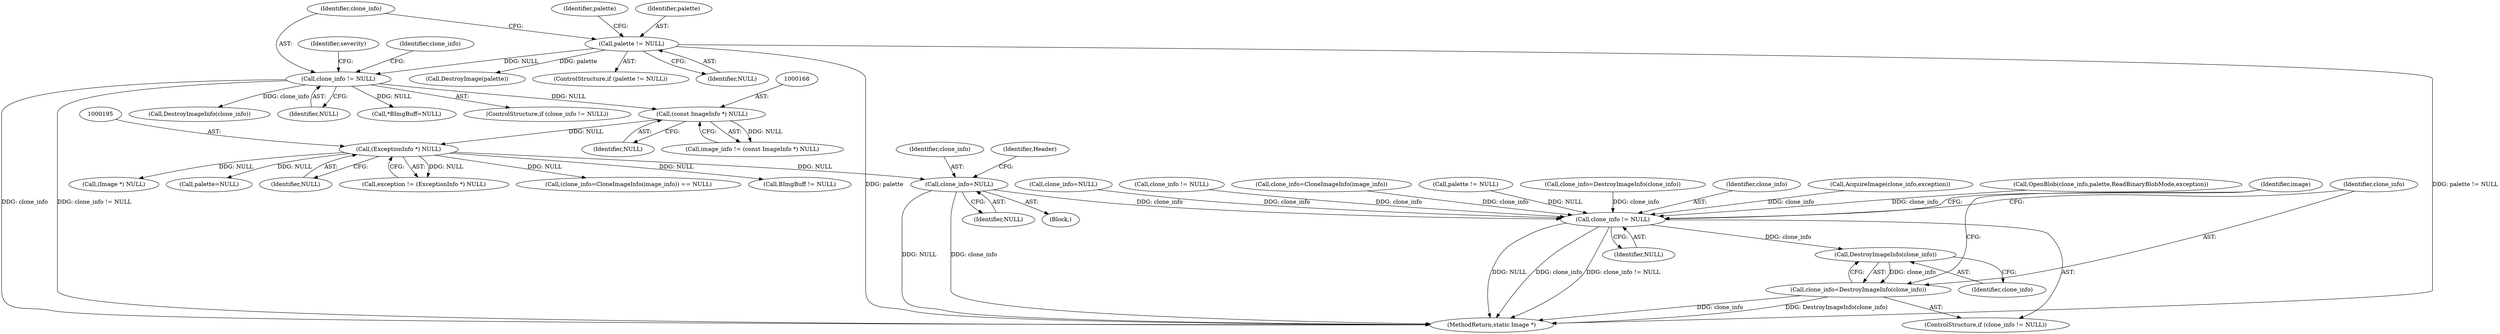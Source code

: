 digraph "0_ImageMagick_cdb383749ef7b68a38891440af8cc23e0115306d@pointer" {
"1000231" [label="(Call,clone_info=NULL)"];
"1000194" [label="(Call,(ExceptionInfo *) NULL)"];
"1000167" [label="(Call,(const ImageInfo *) NULL)"];
"1000133" [label="(Call,clone_info != NULL)"];
"1000125" [label="(Call,palette != NULL)"];
"1001498" [label="(Call,clone_info != NULL)"];
"1001503" [label="(Call,DestroyImageInfo(clone_info))"];
"1001501" [label="(Call,clone_info=DestroyImageInfo(clone_info))"];
"1000192" [label="(Call,exception != (ExceptionInfo *) NULL)"];
"1000169" [label="(Identifier,NULL)"];
"1001500" [label="(Identifier,NULL)"];
"1001508" [label="(Identifier,image)"];
"1001524" [label="(MethodReturn,static Image *)"];
"1001153" [label="(Call,clone_info=DestroyImageInfo(clone_info))"];
"1000194" [label="(Call,(ExceptionInfo *) NULL)"];
"1000126" [label="(Identifier,palette)"];
"1001497" [label="(ControlStructure,if (clone_info != NULL))"];
"1001503" [label="(Call,DestroyImageInfo(clone_info))"];
"1001499" [label="(Identifier,clone_info)"];
"1000122" [label="(Block,)"];
"1000621" [label="(Call,AcquireImage(clone_info,exception))"];
"1001502" [label="(Identifier,clone_info)"];
"1000628" [label="(Call,OpenBlob(clone_info,palette,ReadBinaryBlobMode,exception))"];
"1001498" [label="(Call,clone_info != NULL)"];
"1000472" [label="(Call,(clone_info=CloneImageInfo(image_info)) == NULL)"];
"1000138" [label="(Call,DestroyImageInfo(clone_info))"];
"1000141" [label="(Identifier,severity)"];
"1001480" [label="(Call,BImgBuff != NULL)"];
"1000130" [label="(Call,DestroyImage(palette))"];
"1000231" [label="(Call,clone_info=NULL)"];
"1000165" [label="(Call,image_info != (const ImageInfo *) NULL)"];
"1000134" [label="(Identifier,clone_info)"];
"1000233" [label="(Identifier,NULL)"];
"1000135" [label="(Identifier,NULL)"];
"1000137" [label="(Identifier,clone_info)"];
"1000125" [label="(Call,palette != NULL)"];
"1001504" [label="(Identifier,clone_info)"];
"1000133" [label="(Call,clone_info != NULL)"];
"1000159" [label="(Call,*BImgBuff=NULL)"];
"1000124" [label="(ControlStructure,if (palette != NULL))"];
"1000613" [label="(Call,clone_info=NULL)"];
"1001150" [label="(Call,clone_info != NULL)"];
"1000129" [label="(Identifier,palette)"];
"1000232" [label="(Identifier,clone_info)"];
"1000473" [label="(Call,clone_info=CloneImageInfo(image_info))"];
"1000127" [label="(Identifier,NULL)"];
"1001490" [label="(Call,palette != NULL)"];
"1000196" [label="(Identifier,NULL)"];
"1000236" [label="(Identifier,Header)"];
"1000132" [label="(ControlStructure,if (clone_info != NULL))"];
"1000225" [label="(Call,(Image *) NULL)"];
"1000167" [label="(Call,(const ImageInfo *) NULL)"];
"1001501" [label="(Call,clone_info=DestroyImageInfo(clone_info))"];
"1000228" [label="(Call,palette=NULL)"];
"1000231" -> "1000122"  [label="AST: "];
"1000231" -> "1000233"  [label="CFG: "];
"1000232" -> "1000231"  [label="AST: "];
"1000233" -> "1000231"  [label="AST: "];
"1000236" -> "1000231"  [label="CFG: "];
"1000231" -> "1001524"  [label="DDG: NULL"];
"1000231" -> "1001524"  [label="DDG: clone_info"];
"1000194" -> "1000231"  [label="DDG: NULL"];
"1000231" -> "1001498"  [label="DDG: clone_info"];
"1000194" -> "1000192"  [label="AST: "];
"1000194" -> "1000196"  [label="CFG: "];
"1000195" -> "1000194"  [label="AST: "];
"1000196" -> "1000194"  [label="AST: "];
"1000192" -> "1000194"  [label="CFG: "];
"1000194" -> "1000192"  [label="DDG: NULL"];
"1000167" -> "1000194"  [label="DDG: NULL"];
"1000194" -> "1000225"  [label="DDG: NULL"];
"1000194" -> "1000228"  [label="DDG: NULL"];
"1000194" -> "1000472"  [label="DDG: NULL"];
"1000194" -> "1001480"  [label="DDG: NULL"];
"1000167" -> "1000165"  [label="AST: "];
"1000167" -> "1000169"  [label="CFG: "];
"1000168" -> "1000167"  [label="AST: "];
"1000169" -> "1000167"  [label="AST: "];
"1000165" -> "1000167"  [label="CFG: "];
"1000167" -> "1000165"  [label="DDG: NULL"];
"1000133" -> "1000167"  [label="DDG: NULL"];
"1000133" -> "1000132"  [label="AST: "];
"1000133" -> "1000135"  [label="CFG: "];
"1000134" -> "1000133"  [label="AST: "];
"1000135" -> "1000133"  [label="AST: "];
"1000137" -> "1000133"  [label="CFG: "];
"1000141" -> "1000133"  [label="CFG: "];
"1000133" -> "1001524"  [label="DDG: clone_info"];
"1000133" -> "1001524"  [label="DDG: clone_info != NULL"];
"1000125" -> "1000133"  [label="DDG: NULL"];
"1000133" -> "1000138"  [label="DDG: clone_info"];
"1000133" -> "1000159"  [label="DDG: NULL"];
"1000125" -> "1000124"  [label="AST: "];
"1000125" -> "1000127"  [label="CFG: "];
"1000126" -> "1000125"  [label="AST: "];
"1000127" -> "1000125"  [label="AST: "];
"1000129" -> "1000125"  [label="CFG: "];
"1000134" -> "1000125"  [label="CFG: "];
"1000125" -> "1001524"  [label="DDG: palette"];
"1000125" -> "1001524"  [label="DDG: palette != NULL"];
"1000125" -> "1000130"  [label="DDG: palette"];
"1001498" -> "1001497"  [label="AST: "];
"1001498" -> "1001500"  [label="CFG: "];
"1001499" -> "1001498"  [label="AST: "];
"1001500" -> "1001498"  [label="AST: "];
"1001502" -> "1001498"  [label="CFG: "];
"1001508" -> "1001498"  [label="CFG: "];
"1001498" -> "1001524"  [label="DDG: NULL"];
"1001498" -> "1001524"  [label="DDG: clone_info"];
"1001498" -> "1001524"  [label="DDG: clone_info != NULL"];
"1000613" -> "1001498"  [label="DDG: clone_info"];
"1000621" -> "1001498"  [label="DDG: clone_info"];
"1000628" -> "1001498"  [label="DDG: clone_info"];
"1001153" -> "1001498"  [label="DDG: clone_info"];
"1001150" -> "1001498"  [label="DDG: clone_info"];
"1000473" -> "1001498"  [label="DDG: clone_info"];
"1001490" -> "1001498"  [label="DDG: NULL"];
"1001498" -> "1001503"  [label="DDG: clone_info"];
"1001503" -> "1001501"  [label="AST: "];
"1001503" -> "1001504"  [label="CFG: "];
"1001504" -> "1001503"  [label="AST: "];
"1001501" -> "1001503"  [label="CFG: "];
"1001503" -> "1001501"  [label="DDG: clone_info"];
"1001501" -> "1001497"  [label="AST: "];
"1001502" -> "1001501"  [label="AST: "];
"1001508" -> "1001501"  [label="CFG: "];
"1001501" -> "1001524"  [label="DDG: clone_info"];
"1001501" -> "1001524"  [label="DDG: DestroyImageInfo(clone_info)"];
}
